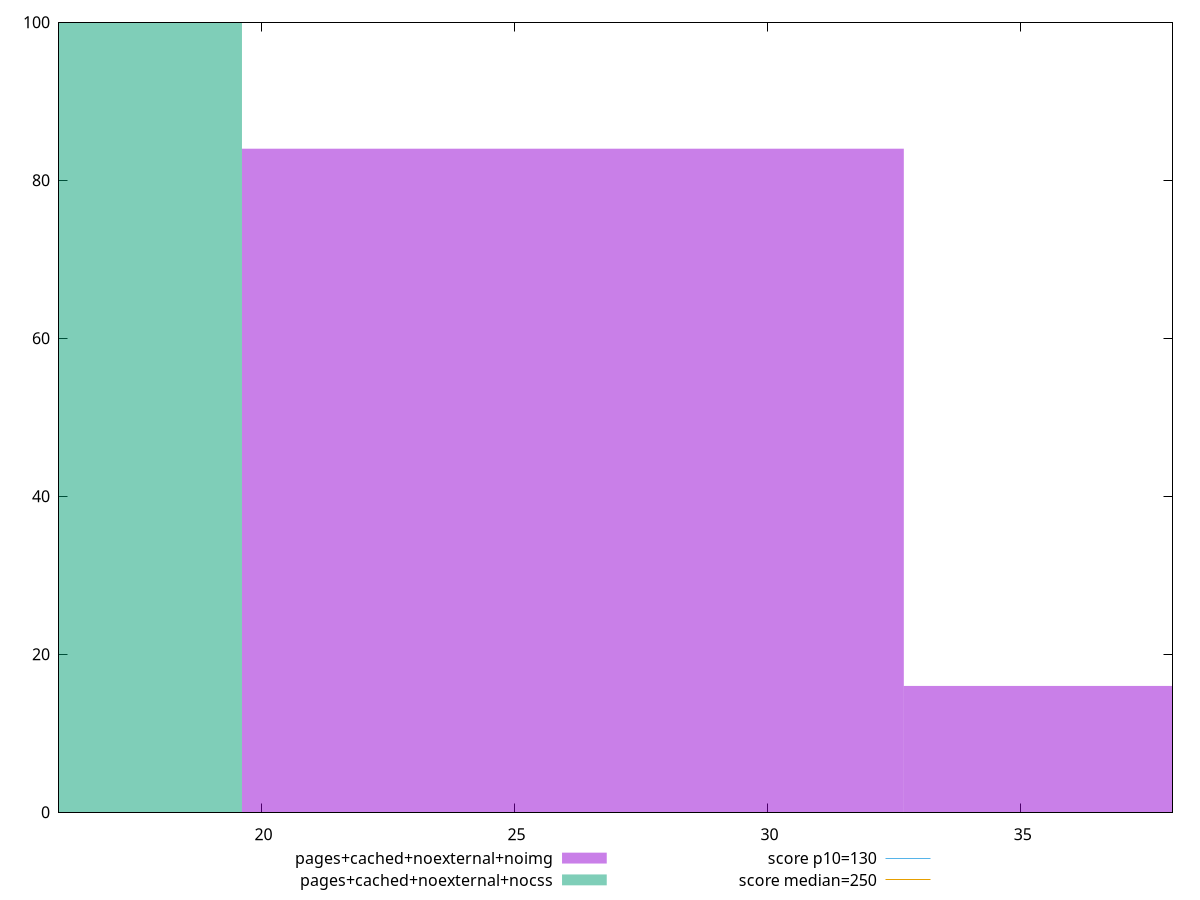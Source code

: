 reset

$pagesCachedNoexternalNoimg <<EOF
26.153246421003942 84
39.22986963150591 16
EOF

$pagesCachedNoexternalNocss <<EOF
13.076623210501971 100
EOF

set key outside below
set boxwidth 13.076623210501971
set xrange [16:38]
set yrange [0:100]
set style fill transparent solid 0.5 noborder

set parametric
set terminal svg size 640, 500 enhanced background rgb 'white'
set output "report_00007_2020-12-11T15:55:29.892Z/max-potential-fid/comparison/histogram/8_vs_9.svg"

plot $pagesCachedNoexternalNoimg title "pages+cached+noexternal+noimg" with boxes, \
     $pagesCachedNoexternalNocss title "pages+cached+noexternal+nocss" with boxes, \
     130,t title "score p10=130", \
     250,t title "score median=250"

reset
